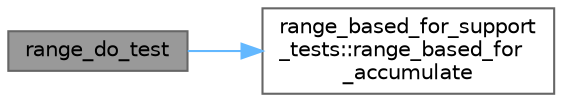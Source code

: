 digraph "range_do_test"
{
 // LATEX_PDF_SIZE
  bgcolor="transparent";
  edge [fontname=Helvetica,fontsize=10,labelfontname=Helvetica,labelfontsize=10];
  node [fontname=Helvetica,fontsize=10,shape=box,height=0.2,width=0.4];
  rankdir="LR";
  Node1 [id="Node000001",label="range_do_test",height=0.2,width=0.4,color="gray40", fillcolor="grey60", style="filled", fontcolor="black",tooltip=" "];
  Node1 -> Node2 [id="edge1_Node000001_Node000002",color="steelblue1",style="solid",tooltip=" "];
  Node2 [id="Node000002",label="range_based_for_support\l_tests::range_based_for\l_accumulate",height=0.2,width=0.4,color="grey40", fillcolor="white", style="filled",URL="$namespacerange__based__for__support__tests.html#aeddde70fcf3702a972e722478cfab7e3",tooltip=" "];
}
